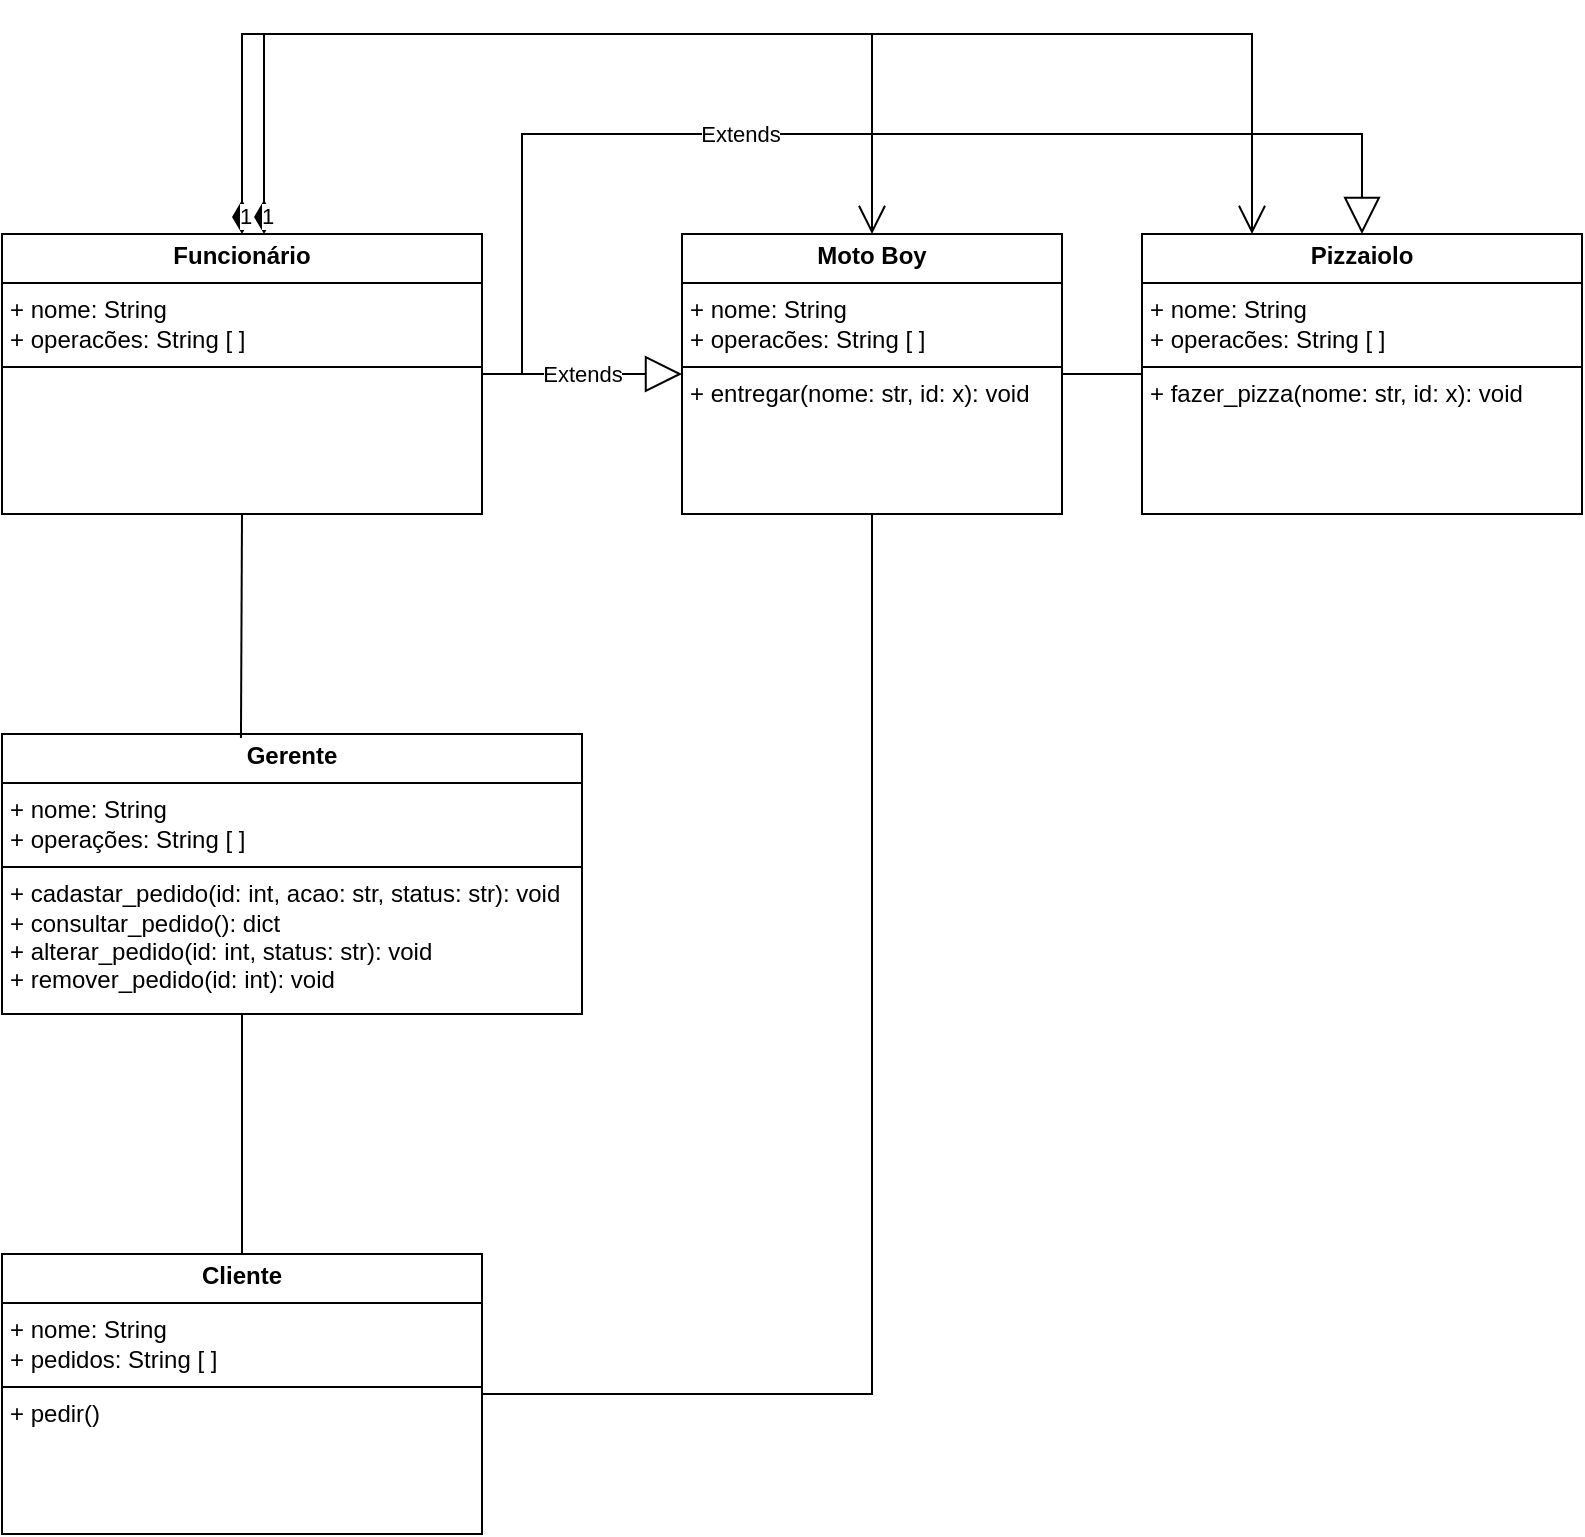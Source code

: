 <mxfile version="26.0.10">
  <diagram name="Página-1" id="rrA6ExZMdHBMz8SawKDO">
    <mxGraphModel dx="1687" dy="878" grid="1" gridSize="10" guides="1" tooltips="1" connect="1" arrows="1" fold="1" page="1" pageScale="1" pageWidth="827" pageHeight="1169" math="0" shadow="0">
      <root>
        <mxCell id="0" />
        <mxCell id="1" parent="0" />
        <mxCell id="1oRTlZZxQLhjqJGfvRrn-5" value="&lt;p style=&quot;margin:0px;margin-top:4px;text-align:center;&quot;&gt;&lt;b&gt;Gerente&lt;/b&gt;&lt;/p&gt;&lt;hr size=&quot;1&quot; style=&quot;border-style:solid;&quot;&gt;&lt;p style=&quot;margin:0px;margin-left:4px;&quot;&gt;+ nome: String&lt;/p&gt;&lt;p style=&quot;margin:0px;margin-left:4px;&quot;&gt;+ operações: String [ ]&lt;/p&gt;&lt;hr size=&quot;1&quot; style=&quot;border-style:solid;&quot;&gt;&lt;p style=&quot;margin:0px;margin-left:4px;&quot;&gt;+ cadastar_pedido(id: int, acao: str, status: str): void&lt;/p&gt;&lt;p style=&quot;margin:0px;margin-left:4px;&quot;&gt;+ consultar&lt;span style=&quot;background-color: transparent; color: light-dark(rgb(0, 0, 0), rgb(255, 255, 255));&quot;&gt;_pedido&lt;/span&gt;&lt;span style=&quot;background-color: transparent; color: light-dark(rgb(0, 0, 0), rgb(255, 255, 255));&quot;&gt;(): dict&lt;/span&gt;&lt;/p&gt;&lt;p style=&quot;margin:0px;margin-left:4px;&quot;&gt;+ alterar&lt;span style=&quot;background-color: transparent; color: light-dark(rgb(0, 0, 0), rgb(255, 255, 255));&quot;&gt;_pedido&lt;/span&gt;&lt;span style=&quot;background-color: transparent; color: light-dark(rgb(0, 0, 0), rgb(255, 255, 255));&quot;&gt;(&lt;/span&gt;&lt;span style=&quot;background-color: transparent; color: light-dark(rgb(0, 0, 0), rgb(255, 255, 255));&quot;&gt;id: int, status: str): void&lt;/span&gt;&lt;/p&gt;&lt;p style=&quot;margin:0px;margin-left:4px;&quot;&gt;&lt;span style=&quot;background-color: transparent; color: light-dark(rgb(0, 0, 0), rgb(255, 255, 255));&quot;&gt;+ remover&lt;/span&gt;&lt;span style=&quot;background-color: transparent; color: light-dark(rgb(0, 0, 0), rgb(255, 255, 255));&quot;&gt;_pedido&lt;/span&gt;&lt;span style=&quot;background-color: transparent; color: light-dark(rgb(0, 0, 0), rgb(255, 255, 255));&quot;&gt;(id: int&lt;/span&gt;&lt;span style=&quot;background-color: transparent; color: light-dark(rgb(0, 0, 0), rgb(255, 255, 255));&quot;&gt;): void&lt;/span&gt;&lt;/p&gt;" style="verticalAlign=top;align=left;overflow=fill;html=1;whiteSpace=wrap;" parent="1" vertex="1">
          <mxGeometry x="19" y="390" width="290" height="140" as="geometry" />
        </mxCell>
        <mxCell id="sS5hMN4yhGfCAZqUVxnd-1" value="&lt;p style=&quot;margin:0px;margin-top:4px;text-align:center;&quot;&gt;&lt;b&gt;Cliente&lt;/b&gt;&lt;/p&gt;&lt;hr size=&quot;1&quot; style=&quot;border-style:solid;&quot;&gt;&lt;p style=&quot;margin:0px;margin-left:4px;&quot;&gt;+ nome: String&lt;/p&gt;&lt;p style=&quot;margin:0px;margin-left:4px;&quot;&gt;+ pedidos: String [ ]&lt;/p&gt;&lt;hr size=&quot;1&quot; style=&quot;border-style:solid;&quot;&gt;&lt;p style=&quot;margin:0px;margin-left:4px;&quot;&gt;+ pedir()&lt;/p&gt;" style="verticalAlign=top;align=left;overflow=fill;html=1;whiteSpace=wrap;" vertex="1" parent="1">
          <mxGeometry x="19" y="650" width="240" height="140" as="geometry" />
        </mxCell>
        <mxCell id="sS5hMN4yhGfCAZqUVxnd-2" value="&lt;p style=&quot;margin:0px;margin-top:4px;text-align:center;&quot;&gt;&lt;b&gt;Funcionário&lt;/b&gt;&lt;/p&gt;&lt;hr size=&quot;1&quot; style=&quot;border-style:solid;&quot;&gt;&lt;p style=&quot;margin:0px;margin-left:4px;&quot;&gt;+ nome: String&lt;/p&gt;&lt;p style=&quot;margin:0px;margin-left:4px;&quot;&gt;+ operacões: String [ ]&lt;/p&gt;&lt;hr size=&quot;1&quot; style=&quot;border-style:solid;&quot;&gt;&lt;p style=&quot;margin:0px;margin-left:4px;&quot;&gt;&lt;br&gt;&lt;/p&gt;" style="verticalAlign=top;align=left;overflow=fill;html=1;whiteSpace=wrap;" vertex="1" parent="1">
          <mxGeometry x="19" y="140" width="240" height="140" as="geometry" />
        </mxCell>
        <mxCell id="sS5hMN4yhGfCAZqUVxnd-3" value="&lt;p style=&quot;margin:0px;margin-top:4px;text-align:center;&quot;&gt;&lt;b&gt;Moto Boy&lt;/b&gt;&lt;/p&gt;&lt;hr size=&quot;1&quot; style=&quot;border-style:solid;&quot;&gt;&lt;p style=&quot;margin: 0px 0px 0px 4px;&quot;&gt;+ nome: String&lt;/p&gt;&lt;p style=&quot;margin: 0px 0px 0px 4px;&quot;&gt;+ operacões: String [ ]&lt;/p&gt;&lt;hr size=&quot;1&quot; style=&quot;border-style:solid;&quot;&gt;&lt;p style=&quot;margin:0px;margin-left:4px;&quot;&gt;+ entregar(nome: str, id: x): void&lt;/p&gt;" style="verticalAlign=top;align=left;overflow=fill;html=1;whiteSpace=wrap;" vertex="1" parent="1">
          <mxGeometry x="359" y="140" width="190" height="140" as="geometry" />
        </mxCell>
        <mxCell id="sS5hMN4yhGfCAZqUVxnd-5" value="Extends" style="endArrow=block;endSize=16;endFill=0;html=1;rounded=0;exitX=1;exitY=0.5;exitDx=0;exitDy=0;entryX=0;entryY=0.5;entryDx=0;entryDy=0;" edge="1" parent="1" source="sS5hMN4yhGfCAZqUVxnd-2" target="sS5hMN4yhGfCAZqUVxnd-3">
          <mxGeometry width="160" relative="1" as="geometry">
            <mxPoint x="269" y="450" as="sourcePoint" />
            <mxPoint x="429" y="450" as="targetPoint" />
          </mxGeometry>
        </mxCell>
        <mxCell id="sS5hMN4yhGfCAZqUVxnd-6" value="&lt;p style=&quot;margin:0px;margin-top:4px;text-align:center;&quot;&gt;&lt;b&gt;Pizzaiolo&lt;/b&gt;&lt;/p&gt;&lt;hr size=&quot;1&quot; style=&quot;border-style:solid;&quot;&gt;&lt;p style=&quot;margin: 0px 0px 0px 4px;&quot;&gt;+ nome: String&lt;/p&gt;&lt;p style=&quot;margin: 0px 0px 0px 4px;&quot;&gt;+ operacões: String [ ]&lt;/p&gt;&lt;hr size=&quot;1&quot; style=&quot;border-style:solid;&quot;&gt;&lt;p style=&quot;margin:0px;margin-left:4px;&quot;&gt;+ fazer_pizza(nome: str, id: x): void&lt;/p&gt;" style="verticalAlign=top;align=left;overflow=fill;html=1;whiteSpace=wrap;" vertex="1" parent="1">
          <mxGeometry x="589" y="140" width="220" height="140" as="geometry" />
        </mxCell>
        <mxCell id="sS5hMN4yhGfCAZqUVxnd-7" value="Extends" style="endArrow=block;endSize=16;endFill=0;html=1;rounded=0;exitX=1;exitY=0.5;exitDx=0;exitDy=0;" edge="1" parent="1" source="sS5hMN4yhGfCAZqUVxnd-2" target="sS5hMN4yhGfCAZqUVxnd-6">
          <mxGeometry x="-0.184" width="160" relative="1" as="geometry">
            <mxPoint x="93" y="260" as="sourcePoint" />
            <mxPoint x="804" y="270" as="targetPoint" />
            <Array as="points">
              <mxPoint x="279" y="210" />
              <mxPoint x="279" y="150" />
              <mxPoint x="279" y="90" />
              <mxPoint x="459" y="90" />
              <mxPoint x="699" y="90" />
            </Array>
            <mxPoint as="offset" />
          </mxGeometry>
        </mxCell>
        <mxCell id="sS5hMN4yhGfCAZqUVxnd-19" value="" style="endArrow=none;html=1;rounded=0;exitX=0.5;exitY=1;exitDx=0;exitDy=0;entryX=0.412;entryY=0.014;entryDx=0;entryDy=0;entryPerimeter=0;" edge="1" parent="1" source="sS5hMN4yhGfCAZqUVxnd-2" target="1oRTlZZxQLhjqJGfvRrn-5">
          <mxGeometry width="50" height="50" relative="1" as="geometry">
            <mxPoint x="129" y="270" as="sourcePoint" />
            <mxPoint x="134" y="390" as="targetPoint" />
            <Array as="points" />
          </mxGeometry>
        </mxCell>
        <mxCell id="sS5hMN4yhGfCAZqUVxnd-20" value="" style="endArrow=none;html=1;rounded=0;exitX=0.5;exitY=1;exitDx=0;exitDy=0;entryX=0.5;entryY=0;entryDx=0;entryDy=0;" edge="1" parent="1" source="1oRTlZZxQLhjqJGfvRrn-5" target="sS5hMN4yhGfCAZqUVxnd-1">
          <mxGeometry width="50" height="50" relative="1" as="geometry">
            <mxPoint x="729" y="440" as="sourcePoint" />
            <mxPoint x="779" y="390" as="targetPoint" />
            <Array as="points">
              <mxPoint x="139" y="530" />
            </Array>
          </mxGeometry>
        </mxCell>
        <mxCell id="sS5hMN4yhGfCAZqUVxnd-22" value="" style="endArrow=none;html=1;rounded=0;entryX=0.5;entryY=1;entryDx=0;entryDy=0;exitX=1;exitY=0.5;exitDx=0;exitDy=0;" edge="1" parent="1" source="sS5hMN4yhGfCAZqUVxnd-1" target="sS5hMN4yhGfCAZqUVxnd-3">
          <mxGeometry width="50" height="50" relative="1" as="geometry">
            <mxPoint x="477" y="750" as="sourcePoint" />
            <mxPoint x="779" y="520" as="targetPoint" />
            <Array as="points">
              <mxPoint x="454" y="720" />
            </Array>
          </mxGeometry>
        </mxCell>
        <mxCell id="sS5hMN4yhGfCAZqUVxnd-25" value="" style="endArrow=none;html=1;rounded=0;entryX=1;entryY=0.5;entryDx=0;entryDy=0;exitX=0;exitY=0.5;exitDx=0;exitDy=0;" edge="1" parent="1" source="sS5hMN4yhGfCAZqUVxnd-6" target="sS5hMN4yhGfCAZqUVxnd-3">
          <mxGeometry width="50" height="50" relative="1" as="geometry">
            <mxPoint x="269" y="750" as="sourcePoint" />
            <mxPoint x="464" y="290" as="targetPoint" />
            <Array as="points" />
          </mxGeometry>
        </mxCell>
        <mxCell id="sS5hMN4yhGfCAZqUVxnd-27" value="1" style="endArrow=open;html=1;endSize=12;startArrow=diamondThin;startSize=14;startFill=1;edgeStyle=orthogonalEdgeStyle;align=left;verticalAlign=bottom;rounded=0;exitX=0.5;exitY=0;exitDx=0;exitDy=0;entryX=0.5;entryY=0;entryDx=0;entryDy=0;" edge="1" parent="1" source="sS5hMN4yhGfCAZqUVxnd-2" target="sS5hMN4yhGfCAZqUVxnd-3">
          <mxGeometry x="-1" y="3" relative="1" as="geometry">
            <mxPoint x="680" y="600" as="sourcePoint" />
            <mxPoint x="840" y="600" as="targetPoint" />
            <Array as="points">
              <mxPoint x="139" y="40" />
              <mxPoint x="454" y="40" />
            </Array>
          </mxGeometry>
        </mxCell>
        <mxCell id="sS5hMN4yhGfCAZqUVxnd-29" value="1" style="endArrow=open;html=1;endSize=12;startArrow=diamondThin;startSize=14;startFill=1;edgeStyle=orthogonalEdgeStyle;align=left;verticalAlign=bottom;rounded=0;entryX=0.25;entryY=0;entryDx=0;entryDy=0;" edge="1" parent="1" target="sS5hMN4yhGfCAZqUVxnd-6">
          <mxGeometry x="-1" y="3" relative="1" as="geometry">
            <mxPoint x="150" y="140" as="sourcePoint" />
            <mxPoint x="464" y="150" as="targetPoint" />
            <Array as="points">
              <mxPoint x="150" y="140" />
              <mxPoint x="150" y="40" />
              <mxPoint x="644" y="40" />
            </Array>
          </mxGeometry>
        </mxCell>
      </root>
    </mxGraphModel>
  </diagram>
</mxfile>

